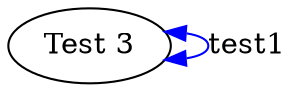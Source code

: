 digraph view3 {
	graph [compound=true]
	test3 [label="Test 3"]
	test3 -> test3 [label=test1 color=blue dir=both]
}
